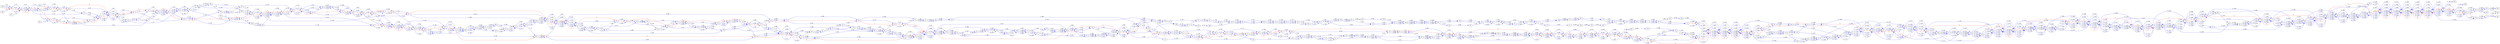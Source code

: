 digraph G
{
rankdir = LR
256 -> 268[label="0, 0" color=blue]
268 -> -148[label="0, 12" color=blue]
-148 -> 28[label="0, 16" color=blue]
28 -> 277[label="0, 21" color=blue]
277 -> -230[label="0, 60" color=blue]
-230 -> 187[label="0, 66" color=blue]
187 -> -157[label="0, 67" color=blue]
-157 -> -224[label="0, 68" color=blue]
-224 -> -72[label="0, 72" color=blue]
-72 -> -115[label="0, 74" color=blue]
-115 -> -138[label="0, 84" color=blue]
-138 -> -181[label="0, 102" color=blue]
-181 -> 184[label="0, 107" color=blue]
184 -> -88[label="0, 108" color=blue]
-88 -> 131[label="0, 114" color=blue]
131 -> -193[label="0, 118" color=blue]
-193 -> -257[label="0, 128" color=blue]
-257 -> 133[label="0, 144" color=blue]
133 -> 17[label="0, 177" color=blue]
17 -> 107[label="0, 182" color=blue]
107 -> -95[label="0, 191" color=blue]
-95 -> 266[label="0, 201" color=blue]
266 -> -218[label="0, 206" color=blue]
-218 -> -208[label="0, 225" color=blue]
-208 -> 293[label="0, 231" color=blue]
293 -> 155[label="0, 249" color=blue]
155 -> 141[label="0, 250" color=blue]
141 -> -237[label="0, 254" color=blue]
-237 -> 11[label="0, 276" color=blue]
11 -> 189[label="0, 281" color=blue]
189 -> -253[label="0, 283" color=blue]
-253 -> 41[label="0, 284" color=blue]
41 -> 269[label="0, 287" color=blue]
269 -> 30[label="0, 296" color=blue]
30 -> 104[label="0, 312" color=blue]
104 -> 156[label="0, 317" color=blue]
156 -> 259[label="0, 331" color=blue]
259 -> 203[label="0, 342" color=blue]
203 -> 60[label="0, 346" color=blue]
60 -> 6[label="0, 347" color=blue]
6 -> 2[label="0, 358" color=blue]
2 -> -285[label="0, 359" color=blue]
-285 -> 174[label="0, 372" color=blue]
174 -> -222[label="0, 396" color=blue]
-222 -> -125[label="0, 404" color=blue]
-125 -> 158[label="0, 410" color=blue]
158 -> 279[label="0, 411" color=blue]
279 -> 4[label="0, 435" color=blue]
4 -> -152[label="0, 440" color=blue]
-152 -> 129[label="0, 450" color=blue]
129 -> 49[label="0, 452" color=blue]
49 -> -188[label="0, 468" color=blue]
-188 -> 31[label="0, 471" color=blue]
31 -> -71[label="0, 483" color=blue]
-71 -> 167[label="0, 485" color=blue]
167 -> 96[label="0, 501" color=blue]
96 -> 55[label="0, 518" color=blue]
55 -> 200[label="0, 522" color=blue]
200 -> 89[label="0, 538" color=blue]
89 -> -29[label="0, 551" color=blue]
-29 -> -123[label="0, 577" color=blue]
-123 -> -166[label="0, 578" color=blue]
-166 -> 243[label="0, 579" color=blue]
243 -> -128[label="0, 582" color=blue]
-128 -> 34[label="0, 586" color=blue]
34 -> 44[label="0, 587" color=blue]
44 -> 232[label="0, 603" color=blue]
232 -> -98[label="0, 609" color=blue]
-98 -> 136[label="0, 611" color=blue]
136 -> -283[label="0, 612" color=blue]
-283 -> -77[label="0, 627" color=blue]
-77 -> 117[label="0, 629" color=blue]
117 -> 45[label="0, 632" color=blue]
45 -> 1[label="0, 645" color=blue]
1 -> 165[label="0, 648" color=blue]
165 -> 25[label="0, 651" color=blue]
25 -> 42[label="0, 654" color=blue]
42 -> -276[label="0, 658" color=blue]
-276 -> 126[label="0, 675" color=blue]
126 -> -143[label="0, 678" color=blue]
-143 -> 196[label="0, 684" color=blue]
196 -> 22[label="0, 689" color=blue]
22 -> 10[label="0, 693" color=blue]
10 -> -108[label="0, 698" color=blue]
-108 -> -199[label="0, 701" color=blue]
-199 -> 262[label="0, 705" color=blue]
262 -> 215[label="0, 716" color=blue]
215 -> -289[label="0, 717" color=blue]
-289 -> -219[label="0, 726" color=blue]
-219 -> 225[label="0, 732" color=blue]
225 -> 192[label="0, 747" color=blue]
192 -> -273[label="0, 752" color=blue]
-273 -> -85[label="0, 768" color=blue]
-85 -> -19[label="0, 773" color=blue]
-19 -> 231[label="0, 782" color=blue]
231 -> 18[label="0, 798" color=blue]
18 -> 139[label="0, 804" color=blue]
139 -> 202[label="0, 806" color=blue]
202 -> 250[label="0, 809" color=blue]
250 -> -284[label="0, 825" color=blue]
-284 -> 234[label="0, 828" color=blue]
234 -> -149[label="0, 837" color=blue]
-149 -> 23[label="0, 846" color=blue]
23 -> 194[label="0, 854" color=blue]
194 -> -281[label="0, 869" color=blue]
-281 -> -84[label="0, 878" color=blue]
-84 -> 58[label="0, 894" color=blue]
58 -> -147[label="0, 897" color=blue]
-147 -> 48[label="0, 898" color=blue]
48 -> -263[label="0, 899" color=blue]
-263 -> -61[label="0, 902" color=blue]
-61 -> 70[label="0, 918" color=blue]
70 -> 171[label="0, 921" color=blue]
171 -> 51[label="0, 922" color=blue]
51 -> -226[label="0, 923" color=blue]
-226 -> -102[label="0, 930" color=blue]
-102 -> -145[label="0, 932" color=blue]
-145 -> -111[label="0, 948" color=blue]
-111 -> -76[label="0, 960" color=blue]
-76 -> 248[label="0, 971" color=blue]
248 -> -7[label="0, 975" color=blue]
-7 -> -247[label="0, 978" color=blue]
-247 -> -135[label="0, 990" color=blue]
-135 -> -182[label="0, 991" color=blue]
-182 -> 168[label="0, 999" color=blue]
168 -> -127[label="0, 1008" color=blue]
-127 -> 56[label="0, 1013" color=blue]
56 -> -169[label="0, 1019" color=blue]
-169 -> 278[label="0, 1035" color=blue]
278 -> -81[label="0, 1049" color=blue]
-81 -> -106[label="0, 1065" color=blue]
-106 -> -87[label="0, 1070" color=blue]
-87 -> 9[label="0, 1080" color=blue]
9 -> 217[label="0, 1084" color=blue]
217 -> -116[label="0, 1101" color=blue]
-116 -> 271[label="0, 1103" color=blue]
271 -> -69[label="0, 1104" color=blue]
-69 -> 100[label="0, 1109" color=blue]
100 -> 154[label="0, 1119" color=blue]
154 -> -272[label="0, 1125" color=blue]
-272 -> -206[label="0, 1127" color=blue]
-206 -> -270[label="0, 1133" color=blue]
-270 -> -201[label="0, 1149" color=blue]
-201 -> -64[label="0, 1152" color=blue]
-64 -> 66[label="0, 1161" color=blue]
66 -> 246[label="0, 1175" color=blue]
246 -> 221[label="0, 1191" color=blue]
221 -> 151[label="0, 1199" color=blue]
151 -> 291[label="0, 1205" color=blue]
291 -> -63[label="0, 1221" color=blue]
-63 -> 252[label="0, 1226" color=blue]
252 -> -37[label="0, 1227" color=blue]
-37 -> -214[label="0, 1235" color=blue]
-214 -> -68[label="0, 1242" color=blue]
-68 -> 57[label="0, 1245" color=blue]
57 -> -94[label="0, 1250" color=blue]
-94 -> -109[label="0, 1251" color=blue]
-109 -> -205[label="0, 1265" color=blue]
-205 -> -65[label="0, 1281" color=blue]
-65 -> 235[label="0, 1284" color=blue]
235 -> -228[label="0, 1289" color=blue]
-228 -> -172[label="0, 1290" color=blue]
-172 -> 3[label="0, 1295" color=blue]
3 -> 144[label="0, 1296" color=blue]
144 -> -229[label="0, 1299" color=blue]
-229 -> -255[label="0, 1305" color=blue]
-255 -> -80[label="0, 1332" color=blue]
-80 -> 240[label="0, 1337" color=blue]
240 -> -112[label="0, 1340" color=blue]
-112 -> 160[label="0, 1347" color=blue]
160 -> 79[label="0, 1368" color=blue]
79 -> -24[label="0, 1374" color=blue]
-24 -> 5[label="0, 1392" color=blue]
5 -> -46[label="0, 1403" color=blue]
-46 -> -32[label="0, 1419" color=blue]
-32 -> 40[label="0, 1421" color=blue]
40 -> 67[label="0, 1427" color=blue]
67 -> 280[label="0, 1429" color=blue]
280 -> 121[label="0, 1433" color=blue]
121 -> 336[label="0, 1436" color=blue]
256 -> 268[label="1, 0" color=blue]
268 -> -148[label="1, 12" color=blue]
-148 -> 28[label="1, 16" color=blue]
28 -> -103[label="1, 21" color=blue]
-103 -> 190[label="1, 23" color=blue]
190 -> 216[label="1, 28" color=blue]
216 -> -39[label="1, 42" color=blue]
-39 -> -170[label="1, 46" color=blue]
-170 -> -59[label="1, 60" color=blue]
-59 -> -230[label="1, 63" color=blue]
-230 -> 187[label="1, 66" color=blue]
187 -> -157[label="1, 67" color=blue]
-157 -> -224[label="1, 68" color=blue]
-224 -> -72[label="1, 72" color=blue]
-72 -> -47[label="1, 74" color=blue]
-47 -> -138[label="1, 90" color=blue]
-138 -> -181[label="1, 102" color=blue]
-181 -> 184[label="1, 107" color=blue]
184 -> -88[label="1, 108" color=blue]
-88 -> 131[label="1, 114" color=blue]
131 -> -193[label="1, 118" color=blue]
-193 -> -251[label="1, 128" color=blue]
-251 -> -213[label="1, 138" color=blue]
-213 -> -258[label="1, 143" color=blue]
-258 -> -159[label="1, 144" color=blue]
-159 -> 137[label="1, 159" color=blue]
137 -> 267[label="1, 165" color=blue]
267 -> 254[label="1, 171" color=blue]
254 -> 133[label="1, 173" color=blue]
133 -> 17[label="1, 177" color=blue]
17 -> -95[label="1, 182" color=blue]
-95 -> 266[label="1, 201" color=blue]
266 -> 74[label="1, 206" color=blue]
74 -> -218[label="1, 222" color=blue]
-218 -> -208[label="1, 225" color=blue]
-208 -> -82[label="1, 231" color=blue]
-82 -> 155[label="1, 233" color=blue]
155 -> 141[label="1, 250" color=blue]
141 -> -198[label="1, 254" color=blue]
-198 -> -204[label="1, 258" color=blue]
-204 -> 12[label="1, 259" color=blue]
12 -> -237[label="1, 260" color=blue]
-237 -> 11[label="1, 276" color=blue]
11 -> 189[label="1, 281" color=blue]
189 -> -253[label="1, 283" color=blue]
-253 -> -191[label="1, 284" color=blue]
-191 -> 175[label="1, 303" color=blue]
175 -> 30[label="1, 310" color=blue]
30 -> 104[label="1, 312" color=blue]
104 -> -287[label="1, 317" color=blue]
-287 -> -180[label="1, 318" color=blue]
-180 -> 203[label="1, 323" color=blue]
203 -> 60[label="1, 346" color=blue]
60 -> 6[label="1, 347" color=blue]
6 -> 2[label="1, 358" color=blue]
2 -> -285[label="1, 359" color=blue]
-285 -> 16[label="1, 372" color=blue]
16 -> -20[label="1, 380" color=blue]
-20 -> -294[label="1, 390" color=blue]
-294 -> 158[label="1, 398" color=blue]
158 -> 78[label="1, 414" color=blue]
78 -> -21[label="1, 430" color=blue]
-21 -> 279[label="1, 437" color=blue]
279 -> 4[label="1, 438" color=blue]
4 -> -290[label="1, 443" color=blue]
-290 -> 265[label="1, 456" color=blue]
265 -> -177[label="1, 459" color=blue]
-177 -> 49[label="1, 467" color=blue]
49 -> -188[label="1, 471" color=blue]
-188 -> 31[label="1, 474" color=blue]
31 -> 55[label="1, 486" color=blue]
55 -> -275[label="1, 525" color=blue]
-275 -> -119[label="1, 534" color=blue]
-119 -> 209[label="1, 537" color=blue]
209 -> 200[label="1, 540" color=blue]
200 -> 89[label="1, 541" color=blue]
89 -> -183[label="1, 554" color=blue]
-183 -> 134[label="1, 563" color=blue]
134 -> -14[label="1, 576" color=blue]
-14 -> -166[label="1, 579" color=blue]
-166 -> 243[label="1, 582" color=blue]
243 -> -128[label="1, 585" color=blue]
-128 -> 34[label="1, 589" color=blue]
34 -> 27[label="1, 590" color=blue]
27 -> 136[label="1, 599" color=blue]
136 -> -283[label="1, 615" color=blue]
-283 -> -77[label="1, 630" color=blue]
-77 -> 117[label="1, 632" color=blue]
117 -> -86[label="1, 635" color=blue]
-86 -> 42[label="1, 639" color=blue]
42 -> -276[label="1, 661" color=blue]
-276 -> 126[label="1, 678" color=blue]
126 -> -143[label="1, 681" color=blue]
-143 -> 196[label="1, 687" color=blue]
196 -> 22[label="1, 692" color=blue]
22 -> 10[label="1, 696" color=blue]
10 -> -108[label="1, 701" color=blue]
-108 -> -211[label="1, 704" color=blue]
-211 -> 53[label="1, 720" color=blue]
53 -> 93[label="1, 728" color=blue]
93 -> -219[label="1, 729" color=blue]
-219 -> 225[label="1, 735" color=blue]
225 -> 192[label="1, 750" color=blue]
192 -> -273[label="1, 755" color=blue]
-273 -> -85[label="1, 771" color=blue]
-85 -> -19[label="1, 776" color=blue]
-19 -> -244[label="1, 785" color=blue]
-244 -> 231[label="1, 798" color=blue]
231 -> 18[label="1, 801" color=blue]
18 -> 139[label="1, 807" color=blue]
139 -> 202[label="1, 809" color=blue]
202 -> -26[label="1, 812" color=blue]
-26 -> 234[label="1, 824" color=blue]
234 -> -149[label="1, 840" color=blue]
-149 -> 23[label="1, 849" color=blue]
23 -> 194[label="1, 857" color=blue]
194 -> -281[label="1, 872" color=blue]
-281 -> -99[label="1, 881" color=blue]
-99 -> -147[label="1, 885" color=blue]
-147 -> 48[label="1, 901" color=blue]
48 -> -263[label="1, 902" color=blue]
-263 -> 35[label="1, 905" color=blue]
35 -> -61[label="1, 909" color=blue]
-61 -> 70[label="1, 921" color=blue]
70 -> -249[label="1, 924" color=blue]
-249 -> 173[label="1, 940" color=blue]
173 -> -161[label="1, 942" color=blue]
-161 -> -15[label="1, 958" color=blue]
-15 -> -111[label="1, 959" color=blue]
-111 -> -76[label="1, 963" color=blue]
-76 -> 248[label="1, 974" color=blue]
248 -> -7[label="1, 978" color=blue]
-7 -> -247[label="1, 981" color=blue]
-247 -> -73[label="1, 993" color=blue]
-73 -> 168[label="1, 1010" color=blue]
168 -> -127[label="1, 1026" color=blue]
-127 -> 56[label="1, 1031" color=blue]
56 -> -169[label="1, 1037" color=blue]
-169 -> 278[label="1, 1053" color=blue]
278 -> -124[label="1, 1067" color=blue]
-124 -> 242[label="1, 1070" color=blue]
242 -> -227[label="1, 1082" color=blue]
-227 -> -179[label="1, 1086" color=blue]
-179 -> -101[label="1, 1091" color=blue]
-101 -> -87[label="1, 1097" color=blue]
-87 -> 9[label="1, 1098" color=blue]
9 -> 264[label="1, 1102" color=blue]
264 -> 217[label="1, 1118" color=blue]
217 -> -116[label="1, 1119" color=blue]
-116 -> 100[label="1, 1121" color=blue]
100 -> 154[label="1, 1137" color=blue]
154 -> -272[label="1, 1143" color=blue]
-272 -> -201[label="1, 1145" color=blue]
-201 -> -64[label="1, 1170" color=blue]
-64 -> 66[label="1, 1179" color=blue]
66 -> 130[label="1, 1193" color=blue]
130 -> 246[label="1, 1208" color=blue]
246 -> 221[label="1, 1209" color=blue]
221 -> 151[label="1, 1217" color=blue]
151 -> 118[label="1, 1223" color=blue]
118 -> -162[label="1, 1224" color=blue]
-162 -> 291[label="1, 1233" color=blue]
291 -> -63[label="1, 1239" color=blue]
-63 -> 252[label="1, 1244" color=blue]
252 -> -37[label="1, 1245" color=blue]
-37 -> -94[label="1, 1253" color=blue]
-94 -> -109[label="1, 1269" color=blue]
-109 -> -122[label="1, 1283" color=blue]
-122 -> 38[label="1, 1284" color=blue]
38 -> 236[label="1, 1286" color=blue]
236 -> 282[label="1, 1290" color=blue]
282 -> -205[label="1, 1291" color=blue]
-205 -> -65[label="1, 1299" color=blue]
-65 -> 235[label="1, 1302" color=blue]
235 -> -228[label="1, 1307" color=blue]
-228 -> -172[label="1, 1308" color=blue]
-172 -> 3[label="1, 1313" color=blue]
3 -> 144[label="1, 1314" color=blue]
144 -> -229[label="1, 1317" color=blue]
-229 -> 223[label="1, 1323" color=blue]
223 -> -288[label="1, 1340" color=blue]
-288 -> -255[label="1, 1349" color=blue]
-255 -> -80[label="1, 1350" color=blue]
-80 -> 240[label="1, 1355" color=blue]
240 -> -112[label="1, 1358" color=blue]
-112 -> 160[label="1, 1365" color=blue]
160 -> 79[label="1, 1386" color=blue]
79 -> -24[label="1, 1392" color=blue]
-24 -> 5[label="1, 1410" color=blue]
5 -> -46[label="1, 1421" color=blue]
-46 -> -32[label="1, 1437" color=blue]
-32 -> 40[label="1, 1439" color=blue]
40 -> 67[label="1, 1445" color=blue]
67 -> 280[label="1, 1447" color=blue]
280 -> 121[label="1, 1451" color=blue]
121 -> -207[label="1, 1454" color=blue]
-207 -> 286[label="1, 1458" color=blue]
337 -> -148[label="2, 0" color=blue]
-148 -> 28[label="2, 16" color=blue]
28 -> -103[label="2, 21" color=blue]
-103 -> 92[label="2, 23" color=blue]
92 -> -105[label="2, 39" color=blue]
-105 -> -245[label="2, 42" color=blue]
-245 -> 277[label="2, 48" color=blue]
277 -> -230[label="2, 60" color=blue]
-230 -> 187[label="2, 66" color=blue]
187 -> -157[label="2, 67" color=blue]
-157 -> 36[label="2, 68" color=blue]
36 -> -115[label="2, 75" color=blue]
-115 -> -138[label="2, 84" color=blue]
-138 -> -181[label="2, 102" color=blue]
-181 -> 184[label="2, 107" color=blue]
184 -> -88[label="2, 108" color=blue]
-88 -> 131[label="2, 114" color=blue]
131 -> -258[label="2, 118" color=blue]
-258 -> -159[label="2, 141" color=blue]
-159 -> 137[label="2, 156" color=blue]
137 -> 267[label="2, 162" color=blue]
267 -> 254[label="2, 168" color=blue]
254 -> 133[label="2, 170" color=blue]
133 -> 17[label="2, 174" color=blue]
17 -> 107[label="2, 179" color=blue]
107 -> 74[label="2, 188" color=blue]
74 -> -218[label="2, 219" color=blue]
-218 -> -208[label="2, 222" color=blue]
-208 -> -82[label="2, 228" color=blue]
-82 -> 293[label="2, 230" color=blue]
293 -> 155[label="2, 246" color=blue]
155 -> 141[label="2, 247" color=blue]
141 -> -198[label="2, 251" color=blue]
-198 -> -204[label="2, 255" color=blue]
-204 -> 12[label="2, 256" color=blue]
12 -> 189[label="2, 257" color=blue]
189 -> -253[label="2, 280" color=blue]
-253 -> 41[label="2, 281" color=blue]
41 -> 269[label="2, 284" color=blue]
269 -> 175[label="2, 293" color=blue]
175 -> 30[label="2, 307" color=blue]
30 -> 104[label="2, 309" color=blue]
104 -> 156[label="2, 314" color=blue]
156 -> 259[label="2, 328" color=blue]
259 -> 203[label="2, 339" color=blue]
203 -> 60[label="2, 343" color=blue]
60 -> 6[label="2, 344" color=blue]
6 -> -20[label="2, 355" color=blue]
-20 -> -294[label="2, 384" color=blue]
-294 -> 174[label="2, 392" color=blue]
174 -> -222[label="2, 393" color=blue]
-222 -> 78[label="2, 401" color=blue]
78 -> -21[label="2, 424" color=blue]
-21 -> -152[label="2, 431" color=blue]
-152 -> 129[label="2, 447" color=blue]
129 -> -50[label="2, 449" color=blue]
-50 -> -150[label="2, 452" color=blue]
-150 -> -188[label="2, 466" color=blue]
-188 -> 31[label="2, 468" color=blue]
31 -> 167[label="2, 480" color=blue]
167 -> 96[label="2, 498" color=blue]
96 -> -119[label="2, 515" color=blue]
-119 -> 209[label="2, 531" color=blue]
209 -> 200[label="2, 534" color=blue]
200 -> 89[label="2, 535" color=blue]
89 -> -183[label="2, 548" color=blue]
-183 -> -14[label="2, 557" color=blue]
-14 -> -166[label="2, 573" color=blue]
-166 -> 243[label="2, 576" color=blue]
243 -> -128[label="2, 579" color=blue]
-128 -> 34[label="2, 583" color=blue]
34 -> 27[label="2, 584" color=blue]
27 -> 44[label="2, 593" color=blue]
44 -> 232[label="2, 600" color=blue]
232 -> -98[label="2, 606" color=blue]
-98 -> -283[label="2, 608" color=blue]
-283 -> -77[label="2, 624" color=blue]
-77 -> 45[label="2, 626" color=blue]
45 -> 1[label="2, 642" color=blue]
1 -> 165[label="2, 645" color=blue]
165 -> 25[label="2, 648" color=blue]
25 -> -212[label="2, 651" color=blue]
-212 -> 126[label="2, 653" color=blue]
126 -> -143[label="2, 675" color=blue]
-143 -> 196[label="2, 681" color=blue]
196 -> -199[label="2, 686" color=blue]
-199 -> 262[label="2, 702" color=blue]
262 -> -211[label="2, 713" color=blue]
-211 -> 53[label="2, 714" color=blue]
53 -> 93[label="2, 722" color=blue]
93 -> -219[label="2, 723" color=blue]
-219 -> 225[label="2, 729" color=blue]
225 -> 192[label="2, 744" color=blue]
192 -> -273[label="2, 749" color=blue]
-273 -> -85[label="2, 765" color=blue]
-85 -> -19[label="2, 770" color=blue]
-19 -> -244[label="2, 779" color=blue]
-244 -> 231[label="2, 792" color=blue]
231 -> 18[label="2, 795" color=blue]
18 -> -26[label="2, 801" color=blue]
-26 -> 234[label="2, 818" color=blue]
234 -> -149[label="2, 834" color=blue]
-149 -> 23[label="2, 843" color=blue]
23 -> 194[label="2, 851" color=blue]
194 -> -281[label="2, 866" color=blue]
-281 -> -99[label="2, 875" color=blue]
-99 -> -147[label="2, 879" color=blue]
-147 -> 48[label="2, 895" color=blue]
48 -> -263[label="2, 896" color=blue]
-263 -> 35[label="2, 899" color=blue]
35 -> -61[label="2, 903" color=blue]
-61 -> 70[label="2, 915" color=blue]
70 -> -249[label="2, 918" color=blue]
-249 -> 173[label="2, 934" color=blue]
173 -> -161[label="2, 936" color=blue]
-161 -> -15[label="2, 952" color=blue]
-15 -> -111[label="2, 953" color=blue]
-111 -> -76[label="2, 957" color=blue]
-76 -> 248[label="2, 968" color=blue]
248 -> -7[label="2, 972" color=blue]
-7 -> -247[label="2, 975" color=blue]
-247 -> -73[label="2, 987" color=blue]
-73 -> 168[label="2, 1004" color=blue]
168 -> -127[label="2, 1020" color=blue]
-127 -> 56[label="2, 1025" color=blue]
56 -> -169[label="2, 1031" color=blue]
-169 -> 278[label="2, 1047" color=blue]
278 -> -124[label="2, 1061" color=blue]
-124 -> 242[label="2, 1064" color=blue]
242 -> -81[label="2, 1076" color=blue]
-81 -> -106[label="2, 1077" color=blue]
-106 -> -163[label="2, 1082" color=blue]
-163 -> 264[label="2, 1111" color=blue]
264 -> 217[label="2, 1112" color=blue]
217 -> -116[label="2, 1113" color=blue]
-116 -> 271[label="2, 1115" color=blue]
271 -> -69[label="2, 1116" color=blue]
-69 -> 100[label="2, 1121" color=blue]
100 -> 154[label="2, 1131" color=blue]
154 -> -272[label="2, 1137" color=blue]
-272 -> -206[label="2, 1139" color=blue]
-206 -> -8[label="2, 1145" color=blue]
-8 -> -110[label="2, 1149" color=blue]
-110 -> -178[label="2, 1155" color=blue]
-178 -> -64[label="2, 1157" color=blue]
-64 -> 66[label="2, 1173" color=blue]
66 -> 130[label="2, 1187" color=blue]
130 -> 246[label="2, 1202" color=blue]
246 -> 221[label="2, 1203" color=blue]
221 -> 151[label="2, 1211" color=blue]
151 -> 118[label="2, 1217" color=blue]
118 -> -162[label="2, 1218" color=blue]
-162 -> 291[label="2, 1227" color=blue]
291 -> -63[label="2, 1233" color=blue]
-63 -> 252[label="2, 1238" color=blue]
252 -> -37[label="2, 1239" color=blue]
-37 -> -214[label="2, 1247" color=blue]
-214 -> -68[label="2, 1254" color=blue]
-68 -> 57[label="2, 1257" color=blue]
57 -> -122[label="2, 1262" color=blue]
-122 -> 38[label="2, 1278" color=blue]
38 -> 236[label="2, 1280" color=blue]
236 -> 282[label="2, 1284" color=blue]
282 -> 144[label="2, 1285" color=blue]
144 -> -229[label="2, 1311" color=blue]
-229 -> 223[label="2, 1317" color=blue]
223 -> -288[label="2, 1334" color=blue]
-288 -> -112[label="2, 1343" color=blue]
-112 -> 160[label="2, 1359" color=blue]
160 -> 79[label="2, 1380" color=blue]
79 -> -24[label="2, 1386" color=blue]
-24 -> 5[label="2, 1404" color=blue]
5 -> -46[label="2, 1415" color=blue]
-46 -> -32[label="2, 1431" color=blue]
-32 -> 40[label="2, 1433" color=blue]
40 -> 67[label="2, 1439" color=blue]
67 -> 338[label="2, 1441" color=blue]
339 -> 268[label="3, 0" color=blue]
268 -> -148[label="3, 12" color=blue]
-148 -> 28[label="3, 16" color=blue]
28 -> -103[label="3, 21" color=blue]
-103 -> 92[label="3, 23" color=blue]
92 -> -105[label="3, 39" color=blue]
-105 -> -39[label="3, 42" color=blue]
-39 -> -170[label="3, 46" color=blue]
-170 -> -47[label="3, 60" color=blue]
-47 -> -138[label="3, 90" color=blue]
-138 -> -181[label="3, 102" color=blue]
-181 -> -90[label="3, 107" color=blue]
-90 -> 120[label="3, 111" color=blue]
120 -> -251[label="3, 115" color=blue]
-251 -> -213[label="3, 138" color=blue]
-213 -> -257[label="3, 143" color=blue]
-257 -> -159[label="3, 144" color=blue]
-159 -> 137[label="3, 159" color=blue]
137 -> 267[label="3, 165" color=blue]
267 -> 254[label="3, 171" color=blue]
254 -> 133[label="3, 173" color=blue]
133 -> 17[label="3, 177" color=blue]
17 -> -95[label="3, 182" color=blue]
-95 -> 266[label="3, 201" color=blue]
266 -> 74[label="3, 206" color=blue]
74 -> -218[label="3, 222" color=blue]
-218 -> -208[label="3, 225" color=blue]
-208 -> -82[label="3, 231" color=blue]
-82 -> 292[label="3, 233" color=blue]
292 -> 140[label="3, 249" color=blue]
140 -> -198[label="3, 254" color=blue]
-198 -> -204[label="3, 258" color=blue]
-204 -> 12[label="3, 259" color=blue]
12 -> -237[label="3, 260" color=blue]
-237 -> 11[label="3, 276" color=blue]
11 -> 189[label="3, 281" color=blue]
189 -> -253[label="3, 283" color=blue]
-253 -> 41[label="3, 284" color=blue]
41 -> -191[label="3, 287" color=blue]
-191 -> 175[label="3, 303" color=blue]
175 -> 30[label="3, 310" color=blue]
30 -> 104[label="3, 312" color=blue]
104 -> 156[label="3, 317" color=blue]
156 -> 259[label="3, 331" color=blue]
259 -> 203[label="3, 342" color=blue]
203 -> 60[label="3, 346" color=blue]
60 -> 6[label="3, 347" color=blue]
6 -> 2[label="3, 358" color=blue]
2 -> -285[label="3, 359" color=blue]
-285 -> 16[label="3, 372" color=blue]
16 -> -125[label="3, 380" color=blue]
-125 -> 158[label="3, 413" color=blue]
158 -> 78[label="3, 414" color=blue]
78 -> -21[label="3, 430" color=blue]
-21 -> 279[label="3, 437" color=blue]
279 -> 4[label="3, 438" color=blue]
4 -> -152[label="3, 443" color=blue]
-152 -> 129[label="3, 453" color=blue]
129 -> -50[label="3, 455" color=blue]
-50 -> 265[label="3, 458" color=blue]
265 -> -177[label="3, 459" color=blue]
-177 -> 49[label="3, 467" color=blue]
49 -> -188[label="3, 471" color=blue]
-188 -> 31[label="3, 474" color=blue]
31 -> -71[label="3, 486" color=blue]
-71 -> 132[label="3, 488" color=blue]
132 -> 209[label="3, 495" color=blue]
209 -> 200[label="3, 540" color=blue]
200 -> 89[label="3, 541" color=blue]
89 -> -183[label="3, 554" color=blue]
-183 -> 134[label="3, 563" color=blue]
134 -> -14[label="3, 576" color=blue]
-14 -> -166[label="3, 579" color=blue]
-166 -> 243[label="3, 582" color=blue]
243 -> -128[label="3, 585" color=blue]
-128 -> 232[label="3, 589" color=blue]
232 -> -98[label="3, 612" color=blue]
-98 -> 136[label="3, 614" color=blue]
136 -> -283[label="3, 615" color=blue]
-283 -> -77[label="3, 630" color=blue]
-77 -> 117[label="3, 632" color=blue]
117 -> -86[label="3, 635" color=blue]
-86 -> 1[label="3, 639" color=blue]
1 -> 165[label="3, 651" color=blue]
165 -> 25[label="3, 654" color=blue]
25 -> 42[label="3, 657" color=blue]
42 -> -276[label="3, 661" color=blue]
-276 -> 126[label="3, 678" color=blue]
126 -> -143[label="3, 681" color=blue]
-143 -> 196[label="3, 687" color=blue]
196 -> 22[label="3, 692" color=blue]
22 -> 10[label="3, 696" color=blue]
10 -> 182[label="3, 701" color=blue]
182 -> 135[label="3, 720" color=blue]
135 -> -248[label="3, 728" color=blue]
-248 -> 76[label="3, 744" color=blue]
76 -> 111[label="3, 748" color=blue]
111 -> 145[label="3, 759" color=blue]
145 -> -113[label="3, 771" color=blue]
-113 -> -51[label="3, 789" color=blue]
-51 -> -171[label="3, 796" color=blue]
-171 -> -35[label="3, 797" color=blue]
-35 -> 263[label="3, 813" color=blue]
263 -> -48[label="3, 817" color=blue]
-48 -> 147[label="3, 820" color=blue]
147 -> -58[label="3, 821" color=blue]
-58 -> 84[label="3, 822" color=blue]
84 -> 241[label="3, 825" color=blue]
241 -> -194[label="3, 830" color=blue]
-194 -> -23[label="3, 850" color=blue]
-23 -> 149[label="3, 865" color=blue]
149 -> -139[label="3, 873" color=blue]
-139 -> -18[label="3, 913" color=blue]
-18 -> -231[label="3, 915" color=blue]
-231 -> 244[label="3, 921" color=blue]
244 -> 19[label="3, 924" color=blue]
19 -> 85[label="3, 937" color=blue]
85 -> 273[label="3, 946" color=blue]
273 -> -192[label="3, 951" color=blue]
-192 -> -225[label="3, 967" color=blue]
-225 -> 219[label="3, 972" color=blue]
219 -> -93[label="3, 987" color=blue]
-93 -> -53[label="3, 993" color=blue]
-53 -> 211[label="3, 994" color=blue]
211 -> -261[label="3, 1002" color=blue]
-261 -> 185[label="3, 1003" color=blue]
185 -> 54[label="3, 1009" color=blue]
54 -> -127[label="3, 1010" color=blue]
-127 -> 56[label="3, 1016" color=blue]
56 -> -169[label="3, 1022" color=blue]
-169 -> 278[label="3, 1038" color=blue]
278 -> -124[label="3, 1052" color=blue]
-124 -> -220[label="3, 1055" color=blue]
-220 -> -227[label="3, 1064" color=blue]
-227 -> -179[label="3, 1071" color=blue]
-179 -> -195[label="3, 1076" color=blue]
-195 -> 239[label="3, 1078" color=blue]
239 -> -13[label="3, 1089" color=blue]
-13 -> 271[label="3, 1091" color=blue]
271 -> -69[label="3, 1107" color=blue]
-69 -> -186[label="3, 1112" color=blue]
-186 -> -8[label="3, 1124" color=blue]
-8 -> -110[label="3, 1140" color=blue]
-110 -> -178[label="3, 1146" color=blue]
-178 -> -270[label="3, 1148" color=blue]
-270 -> -201[label="3, 1152" color=blue]
-201 -> -64[label="3, 1155" color=blue]
-64 -> 66[label="3, 1164" color=blue]
66 -> 130[label="3, 1178" color=blue]
130 -> 246[label="3, 1193" color=blue]
246 -> 221[label="3, 1194" color=blue]
221 -> 151[label="3, 1202" color=blue]
151 -> 118[label="3, 1208" color=blue]
118 -> -162[label="3, 1209" color=blue]
-162 -> 291[label="3, 1218" color=blue]
291 -> -63[label="3, 1224" color=blue]
-63 -> 252[label="3, 1229" color=blue]
252 -> -68[label="3, 1230" color=blue]
-68 -> 57[label="3, 1248" color=blue]
57 -> -94[label="3, 1253" color=blue]
-94 -> -109[label="3, 1254" color=blue]
-109 -> -122[label="3, 1268" color=blue]
-122 -> 38[label="3, 1269" color=blue]
38 -> 33[label="3, 1271" color=blue]
33 -> 3[label="3, 1283" color=blue]
3 -> 144[label="3, 1299" color=blue]
144 -> -229[label="3, 1302" color=blue]
-229 -> 223[label="3, 1308" color=blue]
223 -> -288[label="3, 1325" color=blue]
-288 -> -255[label="3, 1334" color=blue]
-255 -> -80[label="3, 1335" color=blue]
-80 -> 83[label="3, 1340" color=blue]
83 -> 160[label="3, 1368" color=blue]
160 -> 79[label="3, 1371" color=blue]
79 -> -24[label="3, 1377" color=blue]
-24 -> 5[label="3, 1395" color=blue]
5 -> -46[label="3, 1406" color=blue]
-46 -> -32[label="3, 1422" color=blue]
-32 -> 176[label="3, 1424" color=blue]
176 -> 75[label="3, 1440" color=blue]
75 -> 286[label="3, 1447" color=blue]
340 -> 92[label="4, 0" color=blue]
92 -> -105[label="4, 39" color=blue]
-105 -> -245[label="4, 42" color=blue]
-245 -> 187[label="4, 48" color=blue]
187 -> -157[label="4, 67" color=blue]
-157 -> 36[label="4, 68" color=blue]
36 -> -90[label="4, 75" color=blue]
-90 -> 120[label="4, 105" color=blue]
120 -> -62[label="4, 109" color=blue]
-62 -> 43[label="4, 135" color=blue]
43 -> -159[label="4, 137" color=blue]
-159 -> 137[label="4, 153" color=blue]
137 -> 91[label="4, 159" color=blue]
91 -> 156[label="4, 296" color=blue]
156 -> 259[label="4, 322" color=blue]
259 -> 203[label="4, 333" color=blue]
203 -> 60[label="4, 337" color=blue]
60 -> 6[label="4, 338" color=blue]
6 -> 2[label="4, 349" color=blue]
2 -> -290[label="4, 350" color=blue]
-290 -> 265[label="4, 453" color=blue]
265 -> -177[label="4, 456" color=blue]
-177 -> 142[label="4, 464" color=blue]
142 -> 114[label="4, 485" color=blue]
114 -> -197[label="4, 486" color=blue]
-197 -> -29[label="4, 570" color=blue]
-29 -> -123[label="4, 577" color=blue]
-123 -> 52[label="4, 578" color=blue]
52 -> -97[label="4, 608" color=blue]
-97 -> 164[label="4, 611" color=blue]
164 -> -210[label="4, 687" color=blue]
-210 -> 22[label="4, 689" color=blue]
22 -> 274[label="4, 693" color=blue]
274 -> 146[label="4, 711" color=blue]
146 -> 182[label="4, 714" color=blue]
182 -> 135[label="4, 717" color=blue]
135 -> 247[label="4, 725" color=blue]
247 -> 7[label="4, 726" color=blue]
7 -> 15[label="4, 738" color=blue]
15 -> 161[label="4, 760" color=blue]
161 -> -173[label="4, 761" color=blue]
-173 -> 249[label="4, 777" color=blue]
249 -> -113[label="4, 779" color=blue]
-113 -> -51[label="4, 786" color=blue]
-51 -> -171[label="4, 793" color=blue]
-171 -> -70[label="4, 794" color=blue]
-70 -> 61[label="4, 795" color=blue]
61 -> -48[label="4, 798" color=blue]
-48 -> 147[label="4, 817" color=blue]
147 -> 99[label="4, 818" color=blue]
99 -> 281[label="4, 834" color=blue]
281 -> -194[label="4, 838" color=blue]
-194 -> -23[label="4, 847" color=blue]
-23 -> 284[label="4, 862" color=blue]
284 -> -250[label="4, 888" color=blue]
-250 -> 26[label="4, 891" color=blue]
26 -> -202[label="4, 895" color=blue]
-202 -> -139[label="4, 907" color=blue]
-139 -> -18[label="4, 910" color=blue]
-18 -> -231[label="4, 912" color=blue]
-231 -> 244[label="4, 918" color=blue]
244 -> 19[label="4, 921" color=blue]
19 -> 85[label="4, 934" color=blue]
85 -> 273[label="4, 943" color=blue]
273 -> -192[label="4, 948" color=blue]
-192 -> -225[label="4, 964" color=blue]
-225 -> 289[label="4, 969" color=blue]
289 -> -215[label="4, 990" color=blue]
-215 -> -261[label="4, 999" color=blue]
-261 -> 185[label="4, 1000" color=blue]
185 -> 54[label="4, 1006" color=blue]
54 -> -127[label="4, 1007" color=blue]
-127 -> 56[label="4, 1013" color=blue]
56 -> -169[label="4, 1019" color=blue]
-169 -> 278[label="4, 1035" color=blue]
278 -> -124[label="4, 1049" color=blue]
-124 -> -220[label="4, 1052" color=blue]
-220 -> 239[label="4, 1061" color=blue]
239 -> -13[label="4, 1086" color=blue]
-13 -> 233[label="4, 1088" color=blue]
233 -> -163[label="4, 1095" color=blue]
-163 -> 264[label="4, 1099" color=blue]
264 -> 217[label="4, 1100" color=blue]
217 -> -116[label="4, 1101" color=blue]
-116 -> 271[label="4, 1103" color=blue]
271 -> -69[label="4, 1104" color=blue]
-69 -> -186[label="4, 1109" color=blue]
-186 -> 154[label="4, 1121" color=blue]
154 -> -272[label="4, 1125" color=blue]
-272 -> -110[label="4, 1127" color=blue]
-110 -> -178[label="4, 1143" color=blue]
-178 -> -270[label="4, 1145" color=blue]
-270 -> -201[label="4, 1149" color=blue]
-201 -> -64[label="4, 1152" color=blue]
-64 -> 66[label="4, 1161" color=blue]
66 -> 130[label="4, 1175" color=blue]
130 -> 246[label="4, 1190" color=blue]
246 -> 221[label="4, 1191" color=blue]
221 -> -162[label="4, 1199" color=blue]
-162 -> 291[label="4, 1215" color=blue]
291 -> -63[label="4, 1221" color=blue]
-63 -> 252[label="4, 1226" color=blue]
252 -> -37[label="4, 1227" color=blue]
-37 -> -214[label="4, 1235" color=blue]
-214 -> -68[label="4, 1242" color=blue]
-68 -> 57[label="4, 1245" color=blue]
57 -> -94[label="4, 1250" color=blue]
-94 -> -109[label="4, 1251" color=blue]
-109 -> -122[label="4, 1265" color=blue]
-122 -> 38[label="4, 1266" color=blue]
38 -> 236[label="4, 1268" color=blue]
236 -> 235[label="4, 1272" color=blue]
235 -> -228[label="4, 1289" color=blue]
-228 -> -172[label="4, 1290" color=blue]
-172 -> 223[label="4, 1295" color=blue]
223 -> -288[label="4, 1322" color=blue]
-288 -> -255[label="4, 1331" color=blue]
-255 -> -80[label="4, 1332" color=blue]
-80 -> 240[label="4, 1337" color=blue]
240 -> 83[label="4, 1340" color=blue]
83 -> 160[label="4, 1365" color=blue]
160 -> 79[label="4, 1368" color=blue]
79 -> -24[label="4, 1374" color=blue]
-24 -> 5[label="4, 1392" color=blue]
5 -> -46[label="4, 1403" color=blue]
-46 -> -32[label="4, 1419" color=blue]
-32 -> 40[label="4, 1421" color=blue]
40 -> 67[label="4, 1427" color=blue]
67 -> 280[label="4, 1429" color=blue]
280 -> 176[label="4, 1433" color=blue]
176 -> 75[label="4, 1437" color=blue]
75 -> 341[label="4, 1444" color=blue]
342 -> 190[label="5, 0" color=blue]
190 -> 216[label="5, 28" color=blue]
216 -> -59[label="5, 42" color=blue]
-59 -> -230[label="5, 63" color=blue]
-230 -> 187[label="5, 66" color=blue]
187 -> -157[label="5, 67" color=blue]
-157 -> -224[label="5, 68" color=blue]
-224 -> 184[label="5, 72" color=blue]
184 -> -88[label="5, 108" color=blue]
-88 -> -260[label="5, 114" color=blue]
-260 -> 238[label="5, 144" color=blue]
238 -> 153[label="5, 146" color=blue]
153 -> 293[label="5, 201" color=blue]
293 -> 155[label="5, 246" color=blue]
155 -> 141[label="5, 247" color=blue]
141 -> -198[label="5, 251" color=blue]
-198 -> -204[label="5, 255" color=blue]
-204 -> -237[label="5, 256" color=blue]
-237 -> 11[label="5, 273" color=blue]
11 -> -287[label="5, 278" color=blue]
-287 -> -180[label="5, 315" color=blue]
-180 -> -150[label="5, 320" color=blue]
-150 -> -188[label="5, 463" color=blue]
-188 -> 31[label="5, 465" color=blue]
31 -> -71[label="5, 477" color=blue]
-71 -> 132[label="5, 479" color=blue]
132 -> 134[label="5, 486" color=blue]
134 -> -14[label="5, 567" color=blue]
-14 -> -166[label="5, 570" color=blue]
-166 -> 243[label="5, 573" color=blue]
243 -> 165[label="5, 576" color=blue]
165 -> 25[label="5, 645" color=blue]
25 -> -212[label="5, 648" color=blue]
-212 -> -143[label="5, 650" color=blue]
-143 -> 196[label="5, 678" color=blue]
196 -> 146[label="5, 683" color=blue]
146 -> 182[label="5, 768" color=blue]
182 -> 135[label="5, 771" color=blue]
135 -> 247[label="5, 779" color=blue]
247 -> 7[label="5, 780" color=blue]
7 -> -248[label="5, 792" color=blue]
-248 -> 76[label="5, 795" color=blue]
76 -> 111[label="5, 799" color=blue]
111 -> 15[label="5, 810" color=blue]
15 -> 161[label="5, 814" color=blue]
161 -> -173[label="5, 815" color=blue]
-173 -> 102[label="5, 831" color=blue]
102 -> 226[label="5, 838" color=blue]
226 -> -51[label="5, 840" color=blue]
-51 -> -171[label="5, 847" color=blue]
-171 -> -70[label="5, 848" color=blue]
-70 -> 61[label="5, 849" color=blue]
61 -> -35[label="5, 852" color=blue]
-35 -> 263[label="5, 864" color=blue]
263 -> -48[label="5, 868" color=blue]
-48 -> 147[label="5, 871" color=blue]
147 -> 99[label="5, 872" color=blue]
99 -> 281[label="5, 888" color=blue]
281 -> -194[label="5, 892" color=blue]
-194 -> -23[label="5, 901" color=blue]
-23 -> 149[label="5, 916" color=blue]
149 -> -234[label="5, 924" color=blue]
-234 -> 284[label="5, 933" color=blue]
284 -> -250[label="5, 942" color=blue]
-250 -> 26[label="5, 945" color=blue]
26 -> -202[label="5, 949" color=blue]
-202 -> -139[label="5, 961" color=blue]
-139 -> -18[label="5, 964" color=blue]
-18 -> -231[label="5, 966" color=blue]
-231 -> 244[label="5, 972" color=blue]
244 -> 19[label="5, 975" color=blue]
19 -> 85[label="5, 988" color=blue]
85 -> 273[label="5, 997" color=blue]
273 -> -192[label="5, 1002" color=blue]
-192 -> -225[label="5, 1018" color=blue]
-225 -> 219[label="5, 1023" color=blue]
219 -> -93[label="5, 1038" color=blue]
-93 -> -53[label="5, 1044" color=blue]
-53 -> 54[label="5, 1045" color=blue]
54 -> -127[label="5, 1061" color=blue]
-127 -> 56[label="5, 1067" color=blue]
56 -> -169[label="5, 1073" color=blue]
-169 -> 278[label="5, 1089" color=blue]
278 -> -124[label="5, 1103" color=blue]
-124 -> -195[label="5, 1106" color=blue]
-195 -> 239[label="5, 1129" color=blue]
239 -> -13[label="5, 1140" color=blue]
-13 -> 233[label="5, 1142" color=blue]
233 -> -163[label="5, 1149" color=blue]
-163 -> 264[label="5, 1153" color=blue]
264 -> 217[label="5, 1154" color=blue]
217 -> -116[label="5, 1155" color=blue]
-116 -> 271[label="5, 1157" color=blue]
271 -> -69[label="5, 1158" color=blue]
-69 -> 100[label="5, 1163" color=blue]
100 -> 154[label="5, 1173" color=blue]
154 -> -272[label="5, 1179" color=blue]
-272 -> -206[label="5, 1181" color=blue]
-206 -> -8[label="5, 1187" color=blue]
-8 -> -110[label="5, 1191" color=blue]
-110 -> -178[label="5, 1197" color=blue]
-178 -> -270[label="5, 1199" color=blue]
-270 -> -201[label="5, 1203" color=blue]
-201 -> -64[label="5, 1206" color=blue]
-64 -> 66[label="5, 1215" color=blue]
66 -> 130[label="5, 1229" color=blue]
130 -> 246[label="5, 1244" color=blue]
246 -> 221[label="5, 1245" color=blue]
221 -> 151[label="5, 1253" color=blue]
151 -> 118[label="5, 1259" color=blue]
118 -> -162[label="5, 1260" color=blue]
-162 -> 291[label="5, 1269" color=blue]
291 -> -63[label="5, 1275" color=blue]
-63 -> -214[label="5, 1280" color=blue]
-214 -> -68[label="5, 1296" color=blue]
-68 -> 57[label="5, 1299" color=blue]
57 -> -94[label="5, 1304" color=blue]
-94 -> -109[label="5, 1305" color=blue]
-109 -> -122[label="5, 1319" color=blue]
-122 -> 38[label="5, 1320" color=blue]
38 -> 236[label="5, 1322" color=blue]
236 -> -228[label="5, 1326" color=blue]
-228 -> -172[label="5, 1344" color=blue]
-172 -> 3[label="5, 1349" color=blue]
3 -> 144[label="5, 1350" color=blue]
144 -> -229[label="5, 1353" color=blue]
-229 -> 223[label="5, 1359" color=blue]
223 -> -288[label="5, 1376" color=blue]
-288 -> -255[label="5, 1385" color=blue]
-255 -> -80[label="5, 1386" color=blue]
-80 -> 240[label="5, 1391" color=blue]
240 -> -112[label="5, 1394" color=blue]
-112 -> 160[label="5, 1401" color=blue]
160 -> 79[label="5, 1422" color=blue]
79 -> -24[label="5, 1428" color=blue]
-24 -> 5[label="5, 1446" color=blue]
5 -> -46[label="5, 1457" color=blue]
-46 -> -32[label="5, 1473" color=blue]
-32 -> 40[label="5, 1475" color=blue]
40 -> 67[label="5, 1481" color=blue]
67 -> 280[label="5, 1483" color=blue]
280 -> 121[label="5, 1487" color=blue]
121 -> -207[label="5, 1490" color=blue]
-207 -> 343[label="5, 1494" color=blue]
344 -> -62[label="6, 0" color=blue]
-62 -> 43[label="6, 141" color=blue]
43 -> -260[label="6, 143" color=blue]
-260 -> 238[label="6, 144" color=blue]
238 -> 267[label="6, 146" color=blue]
267 -> 254[label="6, 189" color=blue]
254 -> 153[label="6, 191" color=blue]
153 -> 292[label="6, 222" color=blue]
292 -> 140[label="6, 267" color=blue]
140 -> 91[label="6, 272" color=blue]
91 -> 259[label="6, 323" color=blue]
259 -> 203[label="6, 360" color=blue]
203 -> 60[label="6, 364" color=blue]
60 -> 142[label="6, 365" color=blue]
142 -> 114[label="6, 500" color=blue]
114 -> -275[label="6, 501" color=blue]
-275 -> -197[label="6, 546" color=blue]
-197 -> 52[label="6, 585" color=blue]
52 -> -97[label="6, 623" color=blue]
-97 -> 164[label="6, 626" color=blue]
164 -> -210[label="6, 702" color=blue]
-210 -> 274[label="6, 704" color=blue]
274 -> 73[label="6, 726" color=blue]
73 -> 247[label="6, 739" color=blue]
247 -> 7[label="6, 756" color=blue]
7 -> -248[label="6, 768" color=blue]
-248 -> 76[label="6, 771" color=blue]
76 -> 161[label="6, 775" color=blue]
161 -> -173[label="6, 791" color=blue]
-173 -> 102[label="6, 807" color=blue]
102 -> 226[label="6, 814" color=blue]
226 -> -58[label="6, 816" color=blue]
-58 -> 84[label="6, 849" color=blue]
84 -> 241[label="6, 852" color=blue]
241 -> 99[label="6, 857" color=blue]
99 -> 281[label="6, 864" color=blue]
281 -> -194[label="6, 868" color=blue]
-194 -> -23[label="6, 877" color=blue]
-23 -> 149[label="6, 892" color=blue]
149 -> -234[label="6, 900" color=blue]
-234 -> 26[label="6, 909" color=blue]
26 -> -202[label="6, 925" color=blue]
-202 -> -139[label="6, 937" color=blue]
-139 -> -18[label="6, 940" color=blue]
-18 -> -231[label="6, 942" color=blue]
-231 -> 244[label="6, 948" color=blue]
244 -> 85[label="6, 951" color=blue]
85 -> 273[label="6, 973" color=blue]
273 -> -192[label="6, 978" color=blue]
-192 -> -225[label="6, 994" color=blue]
-225 -> 219[label="6, 999" color=blue]
219 -> -93[label="6, 1014" color=blue]
-93 -> 185[label="6, 1020" color=blue]
185 -> 54[label="6, 1036" color=blue]
54 -> -127[label="6, 1037" color=blue]
-127 -> 56[label="6, 1043" color=blue]
56 -> -169[label="6, 1049" color=blue]
-169 -> 278[label="6, 1065" color=blue]
278 -> -124[label="6, 1079" color=blue]
-124 -> 242[label="6, 1082" color=blue]
242 -> -227[label="6, 1094" color=blue]
-227 -> -179[label="6, 1098" color=blue]
-179 -> -101[label="6, 1103" color=blue]
-101 -> 233[label="6, 1109" color=blue]
233 -> -163[label="6, 1125" color=blue]
-163 -> 264[label="6, 1129" color=blue]
264 -> 217[label="6, 1130" color=blue]
217 -> -116[label="6, 1131" color=blue]
-116 -> 100[label="6, 1133" color=blue]
100 -> 154[label="6, 1149" color=blue]
154 -> -272[label="6, 1155" color=blue]
-272 -> -206[label="6, 1157" color=blue]
-206 -> -8[label="6, 1163" color=blue]
-8 -> -110[label="6, 1167" color=blue]
-110 -> -178[label="6, 1173" color=blue]
-178 -> -270[label="6, 1175" color=blue]
-270 -> -201[label="6, 1179" color=blue]
-201 -> -64[label="6, 1182" color=blue]
-64 -> 66[label="6, 1191" color=blue]
66 -> 130[label="6, 1205" color=blue]
130 -> 118[label="6, 1220" color=blue]
118 -> -162[label="6, 1236" color=blue]
-162 -> 291[label="6, 1245" color=blue]
291 -> -63[label="6, 1251" color=blue]
-63 -> 252[label="6, 1256" color=blue]
252 -> -37[label="6, 1257" color=blue]
-37 -> -214[label="6, 1265" color=blue]
-214 -> -68[label="6, 1272" color=blue]
-68 -> 57[label="6, 1275" color=blue]
57 -> -94[label="6, 1280" color=blue]
-94 -> -109[label="6, 1281" color=blue]
-109 -> -122[label="6, 1295" color=blue]
-122 -> 38[label="6, 1296" color=blue]
38 -> 33[label="6, 1298" color=blue]
33 -> -65[label="6, 1310" color=blue]
-65 -> 235[label="6, 1314" color=blue]
235 -> -228[label="6, 1319" color=blue]
-228 -> -172[label="6, 1320" color=blue]
-172 -> 3[label="6, 1325" color=blue]
3 -> 144[label="6, 1326" color=blue]
144 -> -229[label="6, 1329" color=blue]
-229 -> 223[label="6, 1335" color=blue]
223 -> -288[label="6, 1352" color=blue]
-288 -> -255[label="6, 1361" color=blue]
-255 -> -80[label="6, 1362" color=blue]
-80 -> 240[label="6, 1367" color=blue]
240 -> -112[label="6, 1370" color=blue]
-112 -> 160[label="6, 1377" color=blue]
160 -> 79[label="6, 1398" color=blue]
79 -> -24[label="6, 1404" color=blue]
-24 -> 5[label="6, 1422" color=blue]
5 -> -46[label="6, 1433" color=blue]
-46 -> -32[label="6, 1449" color=blue]
-32 -> 40[label="6, 1451" color=blue]
40 -> 345[label="6, 1457" color=blue]
135 -> 247[label="0" color=red]
247 -> 7[label="0" color=red]
7 -> -248[label="0" color=red]
-248 -> 76[label="0" color=red]
76 -> 111[label="0" color=red]
111 -> 15[label="0" color=red]
15 -> 161[label="0" color=red]
161 -> -173[label="0" color=red]
-173 -> 102[label="0" color=red]
102 -> 226[label="0" color=red]
226 -> -58[label="0" color=red]
-58 -> 84[label="0" color=red]
84 -> 241[label="0" color=red]
241 -> -194[label="0" color=red]
-194 -> -23[label="0" color=red]
-23 -> 149[label="0" color=red]
149 -> -139[label="0" color=red]
-139 -> -18[label="0" color=red]
-18 -> -231[label="0" color=red]
-231 -> 244[label="0" color=red]
244 -> 19[label="0" color=red]
19 -> 85[label="0" color=red]
85 -> 273[label="0" color=red]
273 -> -192[label="0" color=red]
-192 -> -225[label="0" color=red]
-225 -> 219[label="0" color=red]
219 -> -93[label="0" color=red]
-93 -> -53[label="0" color=red]
-53 -> 54[label="0" color=red]
54 -> -127[label="0" color=red]
-127 -> 56[label="0" color=red]
56 -> -169[label="0" color=red]
-169 -> 278[label="0" color=red]
278 -> -124[label="0" color=red]
-124 -> 242[label="0" color=red]
242 -> -81[label="0" color=red]
-81 -> -106[label="0" color=red]
-106 -> -87[label="0" color=red]
-87 -> 9[label="0" color=red]
9 -> 217[label="0" color=red]
217 -> -116[label="0" color=red]
-116 -> 271[label="0" color=red]
271 -> -69[label="0" color=red]
-69 -> -186[label="0" color=red]
-186 -> 154[label="0" color=red]
154 -> -272[label="0" color=red]
-272 -> -201[label="0" color=red]
-201 -> -64[label="0" color=red]
-64 -> 66[label="0" color=red]
66 -> 130[label="0" color=red]
130 -> 118[label="0" color=red]
118 -> -162[label="0" color=red]
-162 -> 291[label="0" color=red]
291 -> -63[label="0" color=red]
-63 -> -214[label="0" color=red]
-214 -> -68[label="0" color=red]
-68 -> 57[label="0" color=red]
57 -> -122[label="0" color=red]
-122 -> 38[label="0" color=red]
38 -> 236[label="0" color=red]
236 -> -228[label="0" color=red]
-228 -> -172[label="0" color=red]
-172 -> 223[label="0" color=red]
223 -> -288[label="0" color=red]
-288 -> -112[label="0" color=red]
-112 -> 160[label="0" color=red]
160 -> 79[label="0" color=red]
79 -> -24[label="0" color=red]
-24 -> 5[label="0" color=red]
5 -> -46[label="0" color=red]
-46 -> -32[label="0" color=red]
-32 -> 40[label="0" color=red]
40 -> 67[label="0" color=red]
67 -> 280[label="0" color=red]
280 -> 176[label="0" color=red]
-157 -> 36[label="1" color=red]
36 -> -115[label="1" color=red]
-115 -> -138[label="1" color=red]
-138 -> -181[label="1" color=red]
-181 -> -90[label="1" color=red]
-90 -> 120[label="1" color=red]
120 -> -62[label="1" color=red]
-62 -> 43[label="1" color=red]
43 -> -159[label="1" color=red]
-159 -> 137[label="1" color=red]
137 -> 267[label="1" color=red]
267 -> 254[label="1" color=red]
254 -> 133[label="1" color=red]
133 -> 17[label="1" color=red]
17 -> 107[label="1" color=red]
107 -> 74[label="1" color=red]
74 -> -218[label="1" color=red]
-218 -> -208[label="1" color=red]
-208 -> -82[label="1" color=red]
-82 -> 292[label="1" color=red]
292 -> 140[label="1" color=red]
140 -> 91[label="1" color=red]
91 -> 259[label="1" color=red]
259 -> 203[label="1" color=red]
203 -> 60[label="1" color=red]
60 -> 6[label="1" color=red]
6 -> -20[label="1" color=red]
-20 -> -294[label="1" color=red]
-294 -> 158[label="1" color=red]
158 -> 78[label="1" color=red]
78 -> -21[label="1" color=red]
-21 -> -152[label="1" color=red]
-152 -> 129[label="1" color=red]
129 -> -50[label="1" color=red]
-50 -> 265[label="1" color=red]
265 -> -177[label="1" color=red]
-177 -> 142[label="1" color=red]
142 -> 114[label="1" color=red]
114 -> -197[label="1" color=red]
-197 -> -29[label="1" color=red]
-29 -> -123[label="1" color=red]
-123 -> -166[label="1" color=red]
-166 -> 243[label="1" color=red]
243 -> 165[label="1" color=red]
165 -> 25[label="1" color=red]
25 -> -212[label="1" color=red]
-212 -> -143[label="1" color=red]
-143 -> 196[label="1" color=red]
196 -> 22[label="1" color=red]
22 -> 274[label="1" color=red]
274 -> 146[label="1" color=red]
146 -> 182[label="1" color=red]
-148 -> 28[label="2" color=red]
28 -> -103[label="2" color=red]
-103 -> 190[label="2" color=red]
190 -> 216[label="2" color=red]
216 -> -39[label="2" color=red]
-39 -> -170[label="2" color=red]
-170 -> -59[label="2" color=red]
-59 -> -230[label="2" color=red]
-230 -> 187[label="2" color=red]
187 -> -157[label="2" color=red]
153 -> 293[label="3" color=red]
293 -> 155[label="3" color=red]
155 -> 141[label="3" color=red]
141 -> -198[label="3" color=red]
-198 -> -204[label="3" color=red]
-204 -> -237[label="3" color=red]
-237 -> 11[label="3" color=red]
11 -> -287[label="3" color=red]
-287 -> -180[label="3" color=red]
-180 -> -150[label="3" color=red]
-150 -> -188[label="3" color=red]
-188 -> 31[label="3" color=red]
31 -> -71[label="3" color=red]
-71 -> 132[label="3" color=red]
132 -> 134[label="3" color=red]
134 -> -14[label="3" color=red]
-14 -> -166[label="3" color=red]
256 -> 268[label="4" color=red]
268 -> -148[label="4" color=red]
-73 -> 168[label="5" color=red]
168 -> -127[label="5" color=red]
340 -> 92[label="6" color=red]
92 -> -105[label="6" color=red]
-105 -> -245[label="6" color=red]
-245 -> 187[label="6" color=red]
}
